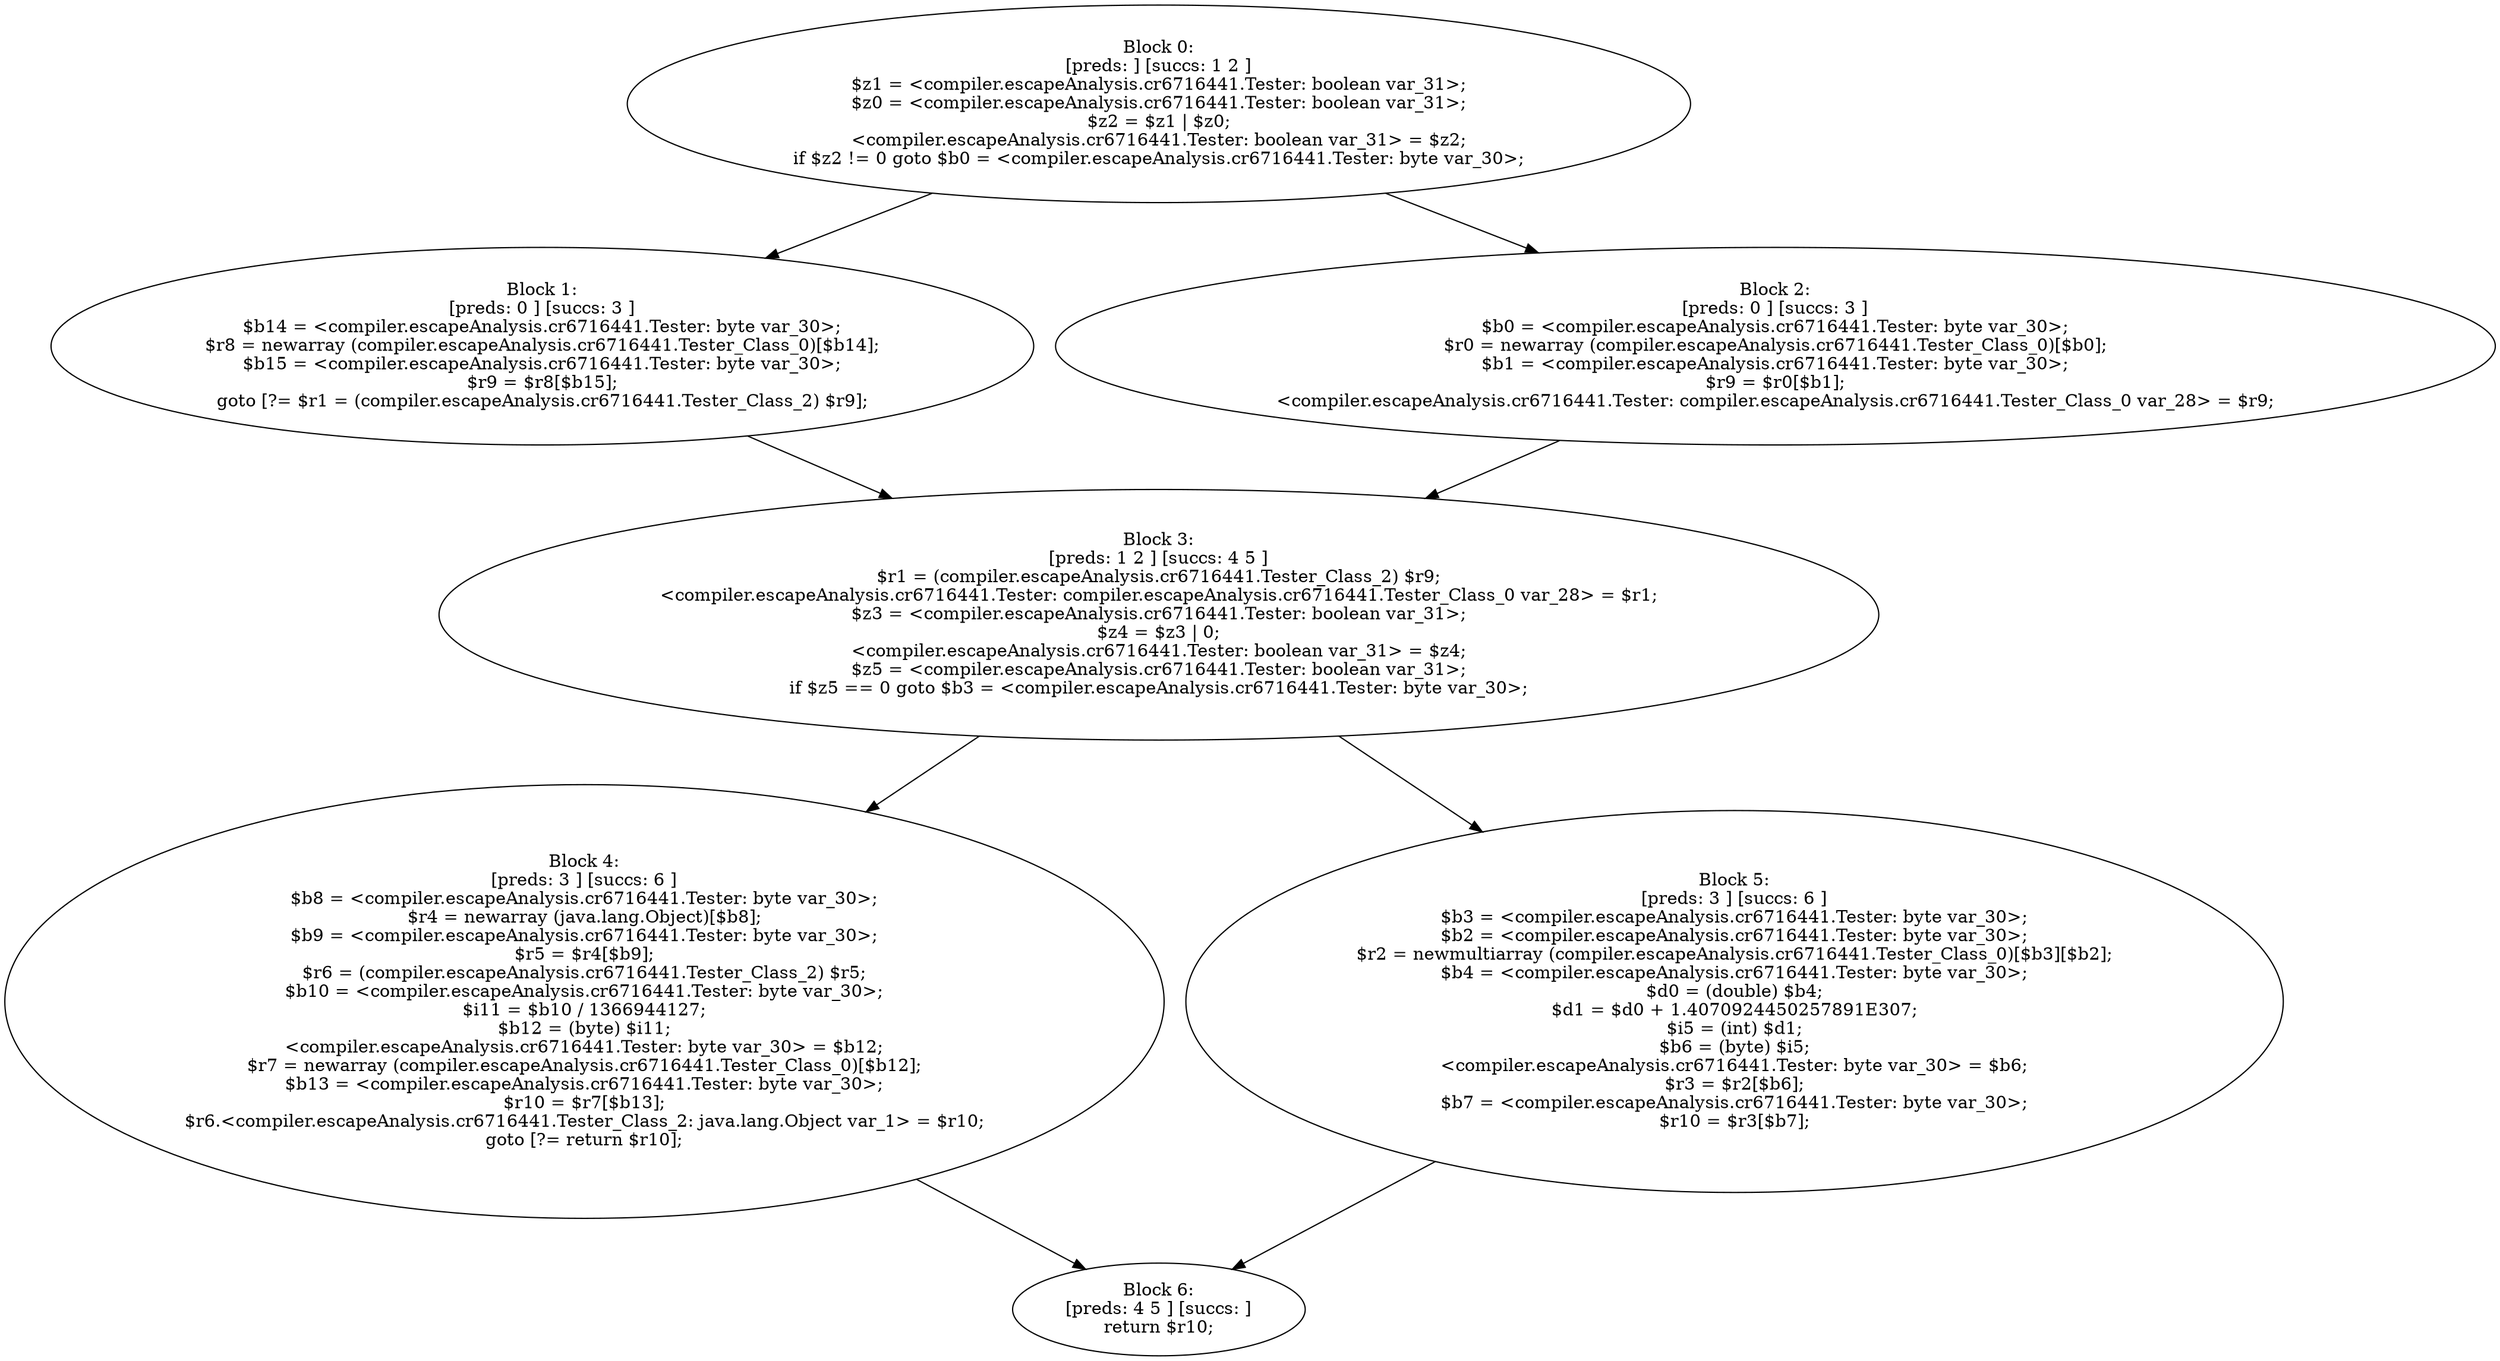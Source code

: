 digraph "unitGraph" {
    "Block 0:
[preds: ] [succs: 1 2 ]
$z1 = <compiler.escapeAnalysis.cr6716441.Tester: boolean var_31>;
$z0 = <compiler.escapeAnalysis.cr6716441.Tester: boolean var_31>;
$z2 = $z1 | $z0;
<compiler.escapeAnalysis.cr6716441.Tester: boolean var_31> = $z2;
if $z2 != 0 goto $b0 = <compiler.escapeAnalysis.cr6716441.Tester: byte var_30>;
"
    "Block 1:
[preds: 0 ] [succs: 3 ]
$b14 = <compiler.escapeAnalysis.cr6716441.Tester: byte var_30>;
$r8 = newarray (compiler.escapeAnalysis.cr6716441.Tester_Class_0)[$b14];
$b15 = <compiler.escapeAnalysis.cr6716441.Tester: byte var_30>;
$r9 = $r8[$b15];
goto [?= $r1 = (compiler.escapeAnalysis.cr6716441.Tester_Class_2) $r9];
"
    "Block 2:
[preds: 0 ] [succs: 3 ]
$b0 = <compiler.escapeAnalysis.cr6716441.Tester: byte var_30>;
$r0 = newarray (compiler.escapeAnalysis.cr6716441.Tester_Class_0)[$b0];
$b1 = <compiler.escapeAnalysis.cr6716441.Tester: byte var_30>;
$r9 = $r0[$b1];
<compiler.escapeAnalysis.cr6716441.Tester: compiler.escapeAnalysis.cr6716441.Tester_Class_0 var_28> = $r9;
"
    "Block 3:
[preds: 1 2 ] [succs: 4 5 ]
$r1 = (compiler.escapeAnalysis.cr6716441.Tester_Class_2) $r9;
<compiler.escapeAnalysis.cr6716441.Tester: compiler.escapeAnalysis.cr6716441.Tester_Class_0 var_28> = $r1;
$z3 = <compiler.escapeAnalysis.cr6716441.Tester: boolean var_31>;
$z4 = $z3 | 0;
<compiler.escapeAnalysis.cr6716441.Tester: boolean var_31> = $z4;
$z5 = <compiler.escapeAnalysis.cr6716441.Tester: boolean var_31>;
if $z5 == 0 goto $b3 = <compiler.escapeAnalysis.cr6716441.Tester: byte var_30>;
"
    "Block 4:
[preds: 3 ] [succs: 6 ]
$b8 = <compiler.escapeAnalysis.cr6716441.Tester: byte var_30>;
$r4 = newarray (java.lang.Object)[$b8];
$b9 = <compiler.escapeAnalysis.cr6716441.Tester: byte var_30>;
$r5 = $r4[$b9];
$r6 = (compiler.escapeAnalysis.cr6716441.Tester_Class_2) $r5;
$b10 = <compiler.escapeAnalysis.cr6716441.Tester: byte var_30>;
$i11 = $b10 / 1366944127;
$b12 = (byte) $i11;
<compiler.escapeAnalysis.cr6716441.Tester: byte var_30> = $b12;
$r7 = newarray (compiler.escapeAnalysis.cr6716441.Tester_Class_0)[$b12];
$b13 = <compiler.escapeAnalysis.cr6716441.Tester: byte var_30>;
$r10 = $r7[$b13];
$r6.<compiler.escapeAnalysis.cr6716441.Tester_Class_2: java.lang.Object var_1> = $r10;
goto [?= return $r10];
"
    "Block 5:
[preds: 3 ] [succs: 6 ]
$b3 = <compiler.escapeAnalysis.cr6716441.Tester: byte var_30>;
$b2 = <compiler.escapeAnalysis.cr6716441.Tester: byte var_30>;
$r2 = newmultiarray (compiler.escapeAnalysis.cr6716441.Tester_Class_0)[$b3][$b2];
$b4 = <compiler.escapeAnalysis.cr6716441.Tester: byte var_30>;
$d0 = (double) $b4;
$d1 = $d0 + 1.4070924450257891E307;
$i5 = (int) $d1;
$b6 = (byte) $i5;
<compiler.escapeAnalysis.cr6716441.Tester: byte var_30> = $b6;
$r3 = $r2[$b6];
$b7 = <compiler.escapeAnalysis.cr6716441.Tester: byte var_30>;
$r10 = $r3[$b7];
"
    "Block 6:
[preds: 4 5 ] [succs: ]
return $r10;
"
    "Block 0:
[preds: ] [succs: 1 2 ]
$z1 = <compiler.escapeAnalysis.cr6716441.Tester: boolean var_31>;
$z0 = <compiler.escapeAnalysis.cr6716441.Tester: boolean var_31>;
$z2 = $z1 | $z0;
<compiler.escapeAnalysis.cr6716441.Tester: boolean var_31> = $z2;
if $z2 != 0 goto $b0 = <compiler.escapeAnalysis.cr6716441.Tester: byte var_30>;
"->"Block 1:
[preds: 0 ] [succs: 3 ]
$b14 = <compiler.escapeAnalysis.cr6716441.Tester: byte var_30>;
$r8 = newarray (compiler.escapeAnalysis.cr6716441.Tester_Class_0)[$b14];
$b15 = <compiler.escapeAnalysis.cr6716441.Tester: byte var_30>;
$r9 = $r8[$b15];
goto [?= $r1 = (compiler.escapeAnalysis.cr6716441.Tester_Class_2) $r9];
";
    "Block 0:
[preds: ] [succs: 1 2 ]
$z1 = <compiler.escapeAnalysis.cr6716441.Tester: boolean var_31>;
$z0 = <compiler.escapeAnalysis.cr6716441.Tester: boolean var_31>;
$z2 = $z1 | $z0;
<compiler.escapeAnalysis.cr6716441.Tester: boolean var_31> = $z2;
if $z2 != 0 goto $b0 = <compiler.escapeAnalysis.cr6716441.Tester: byte var_30>;
"->"Block 2:
[preds: 0 ] [succs: 3 ]
$b0 = <compiler.escapeAnalysis.cr6716441.Tester: byte var_30>;
$r0 = newarray (compiler.escapeAnalysis.cr6716441.Tester_Class_0)[$b0];
$b1 = <compiler.escapeAnalysis.cr6716441.Tester: byte var_30>;
$r9 = $r0[$b1];
<compiler.escapeAnalysis.cr6716441.Tester: compiler.escapeAnalysis.cr6716441.Tester_Class_0 var_28> = $r9;
";
    "Block 1:
[preds: 0 ] [succs: 3 ]
$b14 = <compiler.escapeAnalysis.cr6716441.Tester: byte var_30>;
$r8 = newarray (compiler.escapeAnalysis.cr6716441.Tester_Class_0)[$b14];
$b15 = <compiler.escapeAnalysis.cr6716441.Tester: byte var_30>;
$r9 = $r8[$b15];
goto [?= $r1 = (compiler.escapeAnalysis.cr6716441.Tester_Class_2) $r9];
"->"Block 3:
[preds: 1 2 ] [succs: 4 5 ]
$r1 = (compiler.escapeAnalysis.cr6716441.Tester_Class_2) $r9;
<compiler.escapeAnalysis.cr6716441.Tester: compiler.escapeAnalysis.cr6716441.Tester_Class_0 var_28> = $r1;
$z3 = <compiler.escapeAnalysis.cr6716441.Tester: boolean var_31>;
$z4 = $z3 | 0;
<compiler.escapeAnalysis.cr6716441.Tester: boolean var_31> = $z4;
$z5 = <compiler.escapeAnalysis.cr6716441.Tester: boolean var_31>;
if $z5 == 0 goto $b3 = <compiler.escapeAnalysis.cr6716441.Tester: byte var_30>;
";
    "Block 2:
[preds: 0 ] [succs: 3 ]
$b0 = <compiler.escapeAnalysis.cr6716441.Tester: byte var_30>;
$r0 = newarray (compiler.escapeAnalysis.cr6716441.Tester_Class_0)[$b0];
$b1 = <compiler.escapeAnalysis.cr6716441.Tester: byte var_30>;
$r9 = $r0[$b1];
<compiler.escapeAnalysis.cr6716441.Tester: compiler.escapeAnalysis.cr6716441.Tester_Class_0 var_28> = $r9;
"->"Block 3:
[preds: 1 2 ] [succs: 4 5 ]
$r1 = (compiler.escapeAnalysis.cr6716441.Tester_Class_2) $r9;
<compiler.escapeAnalysis.cr6716441.Tester: compiler.escapeAnalysis.cr6716441.Tester_Class_0 var_28> = $r1;
$z3 = <compiler.escapeAnalysis.cr6716441.Tester: boolean var_31>;
$z4 = $z3 | 0;
<compiler.escapeAnalysis.cr6716441.Tester: boolean var_31> = $z4;
$z5 = <compiler.escapeAnalysis.cr6716441.Tester: boolean var_31>;
if $z5 == 0 goto $b3 = <compiler.escapeAnalysis.cr6716441.Tester: byte var_30>;
";
    "Block 3:
[preds: 1 2 ] [succs: 4 5 ]
$r1 = (compiler.escapeAnalysis.cr6716441.Tester_Class_2) $r9;
<compiler.escapeAnalysis.cr6716441.Tester: compiler.escapeAnalysis.cr6716441.Tester_Class_0 var_28> = $r1;
$z3 = <compiler.escapeAnalysis.cr6716441.Tester: boolean var_31>;
$z4 = $z3 | 0;
<compiler.escapeAnalysis.cr6716441.Tester: boolean var_31> = $z4;
$z5 = <compiler.escapeAnalysis.cr6716441.Tester: boolean var_31>;
if $z5 == 0 goto $b3 = <compiler.escapeAnalysis.cr6716441.Tester: byte var_30>;
"->"Block 4:
[preds: 3 ] [succs: 6 ]
$b8 = <compiler.escapeAnalysis.cr6716441.Tester: byte var_30>;
$r4 = newarray (java.lang.Object)[$b8];
$b9 = <compiler.escapeAnalysis.cr6716441.Tester: byte var_30>;
$r5 = $r4[$b9];
$r6 = (compiler.escapeAnalysis.cr6716441.Tester_Class_2) $r5;
$b10 = <compiler.escapeAnalysis.cr6716441.Tester: byte var_30>;
$i11 = $b10 / 1366944127;
$b12 = (byte) $i11;
<compiler.escapeAnalysis.cr6716441.Tester: byte var_30> = $b12;
$r7 = newarray (compiler.escapeAnalysis.cr6716441.Tester_Class_0)[$b12];
$b13 = <compiler.escapeAnalysis.cr6716441.Tester: byte var_30>;
$r10 = $r7[$b13];
$r6.<compiler.escapeAnalysis.cr6716441.Tester_Class_2: java.lang.Object var_1> = $r10;
goto [?= return $r10];
";
    "Block 3:
[preds: 1 2 ] [succs: 4 5 ]
$r1 = (compiler.escapeAnalysis.cr6716441.Tester_Class_2) $r9;
<compiler.escapeAnalysis.cr6716441.Tester: compiler.escapeAnalysis.cr6716441.Tester_Class_0 var_28> = $r1;
$z3 = <compiler.escapeAnalysis.cr6716441.Tester: boolean var_31>;
$z4 = $z3 | 0;
<compiler.escapeAnalysis.cr6716441.Tester: boolean var_31> = $z4;
$z5 = <compiler.escapeAnalysis.cr6716441.Tester: boolean var_31>;
if $z5 == 0 goto $b3 = <compiler.escapeAnalysis.cr6716441.Tester: byte var_30>;
"->"Block 5:
[preds: 3 ] [succs: 6 ]
$b3 = <compiler.escapeAnalysis.cr6716441.Tester: byte var_30>;
$b2 = <compiler.escapeAnalysis.cr6716441.Tester: byte var_30>;
$r2 = newmultiarray (compiler.escapeAnalysis.cr6716441.Tester_Class_0)[$b3][$b2];
$b4 = <compiler.escapeAnalysis.cr6716441.Tester: byte var_30>;
$d0 = (double) $b4;
$d1 = $d0 + 1.4070924450257891E307;
$i5 = (int) $d1;
$b6 = (byte) $i5;
<compiler.escapeAnalysis.cr6716441.Tester: byte var_30> = $b6;
$r3 = $r2[$b6];
$b7 = <compiler.escapeAnalysis.cr6716441.Tester: byte var_30>;
$r10 = $r3[$b7];
";
    "Block 4:
[preds: 3 ] [succs: 6 ]
$b8 = <compiler.escapeAnalysis.cr6716441.Tester: byte var_30>;
$r4 = newarray (java.lang.Object)[$b8];
$b9 = <compiler.escapeAnalysis.cr6716441.Tester: byte var_30>;
$r5 = $r4[$b9];
$r6 = (compiler.escapeAnalysis.cr6716441.Tester_Class_2) $r5;
$b10 = <compiler.escapeAnalysis.cr6716441.Tester: byte var_30>;
$i11 = $b10 / 1366944127;
$b12 = (byte) $i11;
<compiler.escapeAnalysis.cr6716441.Tester: byte var_30> = $b12;
$r7 = newarray (compiler.escapeAnalysis.cr6716441.Tester_Class_0)[$b12];
$b13 = <compiler.escapeAnalysis.cr6716441.Tester: byte var_30>;
$r10 = $r7[$b13];
$r6.<compiler.escapeAnalysis.cr6716441.Tester_Class_2: java.lang.Object var_1> = $r10;
goto [?= return $r10];
"->"Block 6:
[preds: 4 5 ] [succs: ]
return $r10;
";
    "Block 5:
[preds: 3 ] [succs: 6 ]
$b3 = <compiler.escapeAnalysis.cr6716441.Tester: byte var_30>;
$b2 = <compiler.escapeAnalysis.cr6716441.Tester: byte var_30>;
$r2 = newmultiarray (compiler.escapeAnalysis.cr6716441.Tester_Class_0)[$b3][$b2];
$b4 = <compiler.escapeAnalysis.cr6716441.Tester: byte var_30>;
$d0 = (double) $b4;
$d1 = $d0 + 1.4070924450257891E307;
$i5 = (int) $d1;
$b6 = (byte) $i5;
<compiler.escapeAnalysis.cr6716441.Tester: byte var_30> = $b6;
$r3 = $r2[$b6];
$b7 = <compiler.escapeAnalysis.cr6716441.Tester: byte var_30>;
$r10 = $r3[$b7];
"->"Block 6:
[preds: 4 5 ] [succs: ]
return $r10;
";
}
